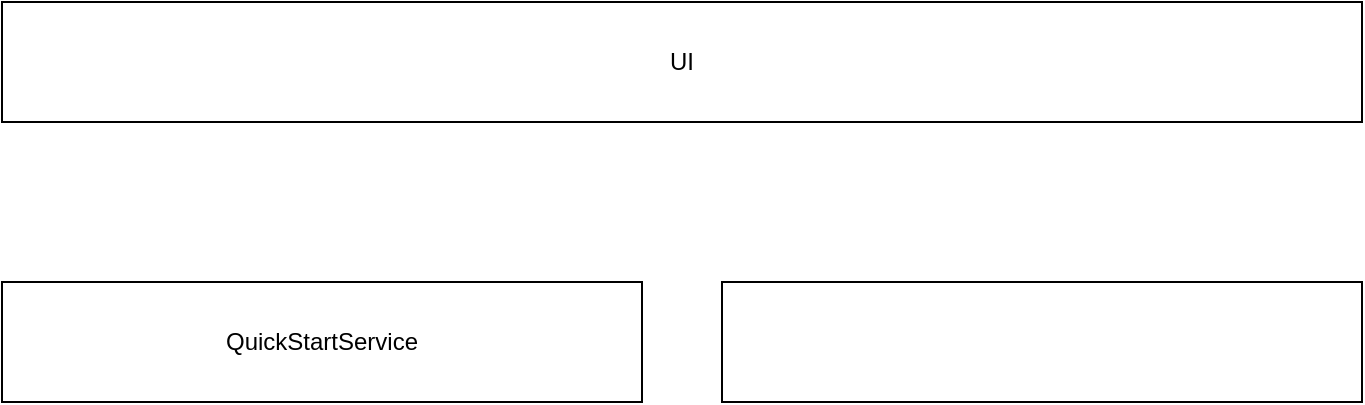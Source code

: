 <mxfile version="24.0.7" type="github">
  <diagram name="第 1 页" id="S328PzJBhR2kP0fM3AqJ">
    <mxGraphModel dx="2019" dy="1177" grid="1" gridSize="10" guides="1" tooltips="1" connect="1" arrows="1" fold="1" page="1" pageScale="1" pageWidth="827" pageHeight="1169" math="0" shadow="0">
      <root>
        <mxCell id="0" />
        <mxCell id="1" parent="0" />
        <mxCell id="PQUN1p8buixfk6ycnlhK-1" value="UI" style="rounded=0;whiteSpace=wrap;html=1;" vertex="1" parent="1">
          <mxGeometry x="80" y="100" width="680" height="60" as="geometry" />
        </mxCell>
        <mxCell id="PQUN1p8buixfk6ycnlhK-2" value="QuickStartService" style="rounded=0;whiteSpace=wrap;html=1;" vertex="1" parent="1">
          <mxGeometry x="80" y="240" width="320" height="60" as="geometry" />
        </mxCell>
        <mxCell id="PQUN1p8buixfk6ycnlhK-3" value="" style="rounded=0;whiteSpace=wrap;html=1;" vertex="1" parent="1">
          <mxGeometry x="440" y="240" width="320" height="60" as="geometry" />
        </mxCell>
      </root>
    </mxGraphModel>
  </diagram>
</mxfile>
